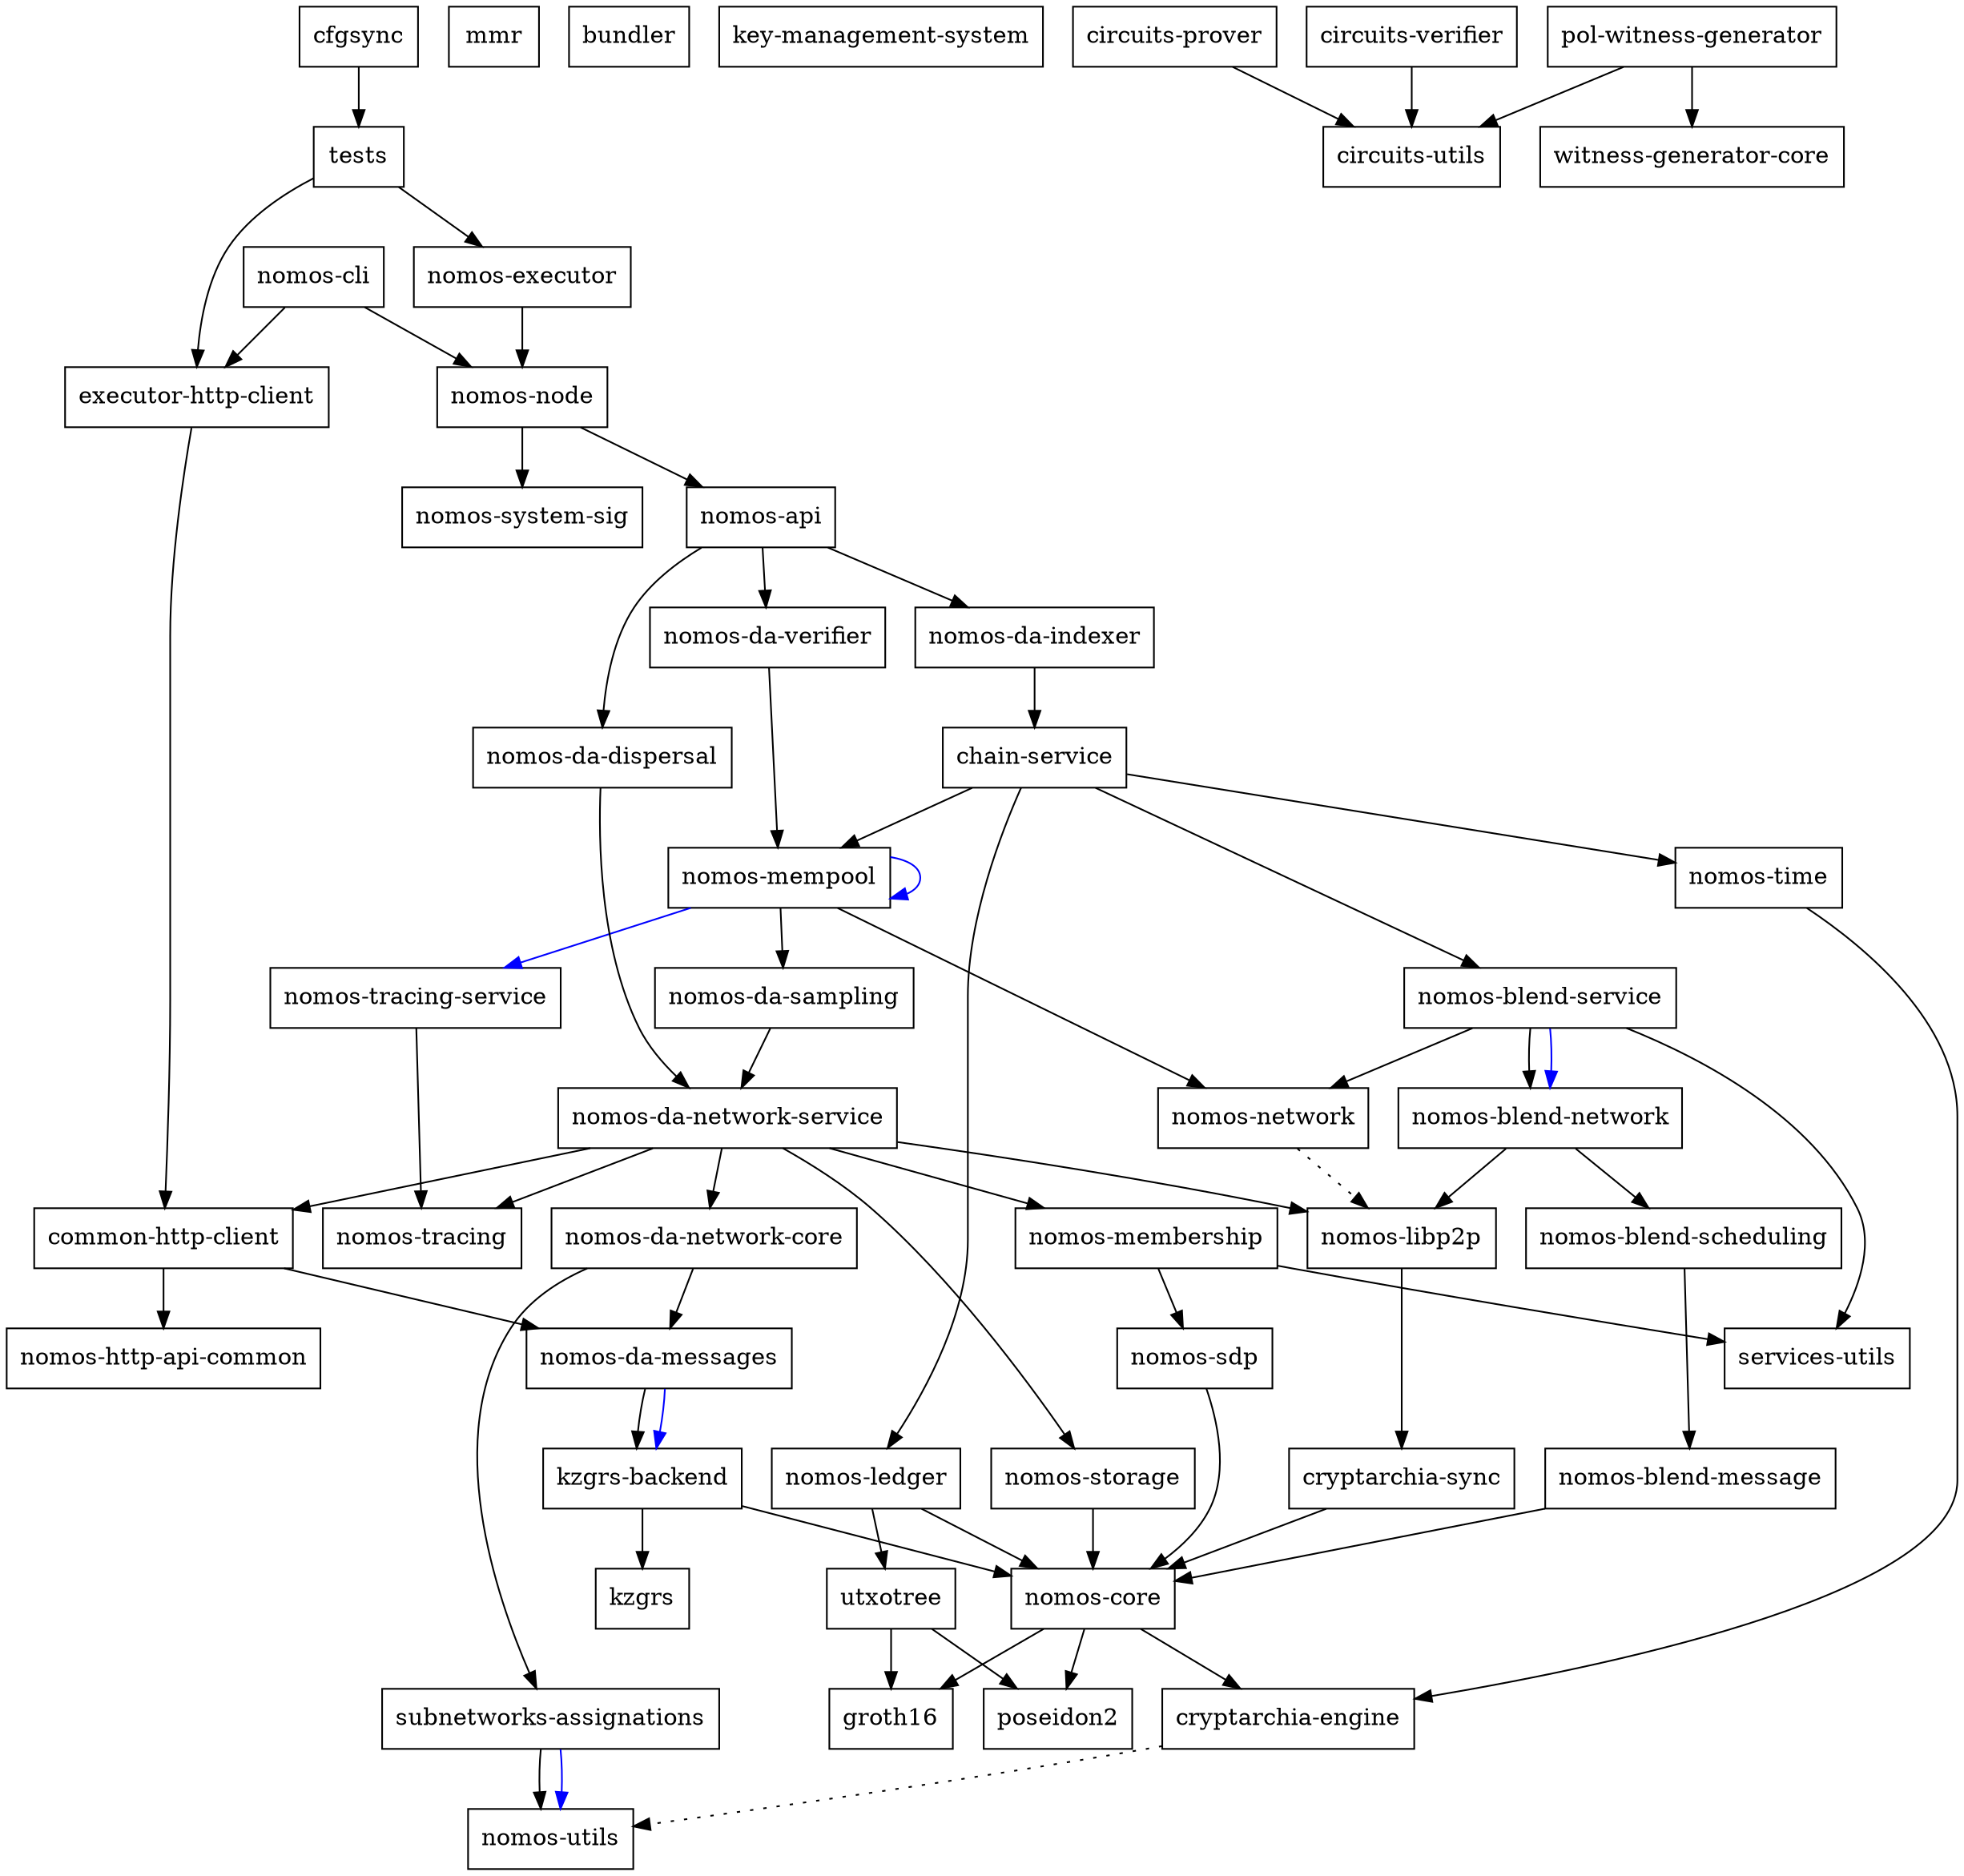 digraph {
    0 [ label = "cryptarchia-engine" shape = box]
    1 [ label = "nomos-utils" shape = box]
    2 [ label = "cryptarchia-sync" shape = box]
    3 [ label = "nomos-core" shape = box]
    4 [ label = "groth16" shape = box]
    5 [ label = "poseidon2" shape = box]
    6 [ label = "nomos-ledger" shape = box]
    7 [ label = "utxotree" shape = box]
    8 [ label = "mmr" shape = box]
    9 [ label = "nomos-http-api-common" shape = box]
    10 [ label = "nomos-executor" shape = box]
    11 [ label = "kzgrs-backend" shape = box]
    12 [ label = "kzgrs" shape = box]
    13 [ label = "nomos-api" shape = box]
    14 [ label = "chain-service" shape = box]
    15 [ label = "nomos-blend-service" shape = box]
    16 [ label = "nomos-blend-message" shape = box]
    17 [ label = "nomos-blend-network" shape = box]
    18 [ label = "nomos-blend-scheduling" shape = box]
    19 [ label = "nomos-libp2p" shape = box]
    20 [ label = "nomos-network" shape = box]
    21 [ label = "services-utils" shape = box]
    22 [ label = "nomos-da-sampling" shape = box]
    23 [ label = "nomos-da-network-core" shape = box]
    24 [ label = "nomos-da-messages" shape = box]
    25 [ label = "subnetworks-assignations" shape = box]
    26 [ label = "nomos-da-network-service" shape = box]
    27 [ label = "common-http-client" shape = box]
    28 [ label = "nomos-membership" shape = box]
    29 [ label = "nomos-sdp" shape = box]
    30 [ label = "nomos-storage" shape = box]
    31 [ label = "nomos-tracing" shape = box]
    32 [ label = "nomos-mempool" shape = box]
    33 [ label = "nomos-tracing-service" shape = box]
    34 [ label = "nomos-time" shape = box]
    35 [ label = "nomos-da-dispersal" shape = box]
    36 [ label = "nomos-da-indexer" shape = box]
    37 [ label = "nomos-da-verifier" shape = box]
    38 [ label = "nomos-node" shape = box]
    39 [ label = "nomos-system-sig" shape = box]
    40 [ label = "executor-http-client" shape = box]
    41 [ label = "bundler" shape = box]
    42 [ label = "nomos-cli" shape = box]
    43 [ label = "key-management-system" shape = box]
    44 [ label = "cfgsync" shape = box]
    45 [ label = "tests" shape = box]
    46 [ label = "circuits-prover" shape = box]
    47 [ label = "circuits-utils" shape = box]
    48 [ label = "circuits-verifier" shape = box]
    49 [ label = "witness-generator-core" shape = box]
    50 [ label = "pol-witness-generator" shape = box]
    0 -> 1 [ style = dotted]
    2 -> 3 [ ]
    3 -> 0 [ ]
    3 -> 4 [ ]
    3 -> 5 [ ]
    6 -> 3 [ ]
    6 -> 7 [ ]
    7 -> 4 [ ]
    7 -> 5 [ ]
    10 -> 38 [ ]
    11 -> 12 [ ]
    11 -> 3 [ ]
    13 -> 35 [ ]
    13 -> 36 [ ]
    13 -> 37 [ ]
    14 -> 15 [ ]
    14 -> 6 [ ]
    14 -> 32 [ ]
    14 -> 34 [ ]
    15 -> 17 [ ]
    15 -> 17 [ color = blue]
    15 -> 20 [ ]
    15 -> 21 [ ]
    16 -> 3 [ ]
    17 -> 18 [ ]
    17 -> 19 [ ]
    18 -> 16 [ ]
    19 -> 2 [ ]
    20 -> 19 [ style = dotted]
    22 -> 26 [ ]
    23 -> 24 [ ]
    23 -> 25 [ ]
    24 -> 11 [ ]
    24 -> 11 [ color = blue]
    25 -> 1 [ ]
    25 -> 1 [ color = blue]
    26 -> 27 [ ]
    26 -> 23 [ ]
    26 -> 19 [ ]
    26 -> 28 [ ]
    26 -> 30 [ ]
    26 -> 31 [ ]
    27 -> 24 [ ]
    27 -> 9 [ ]
    28 -> 29 [ ]
    28 -> 21 [ ]
    29 -> 3 [ ]
    30 -> 3 [ ]
    32 -> 22 [ ]
    32 -> 32 [ color = blue]
    32 -> 20 [ ]
    32 -> 33 [ color = blue]
    33 -> 31 [ ]
    34 -> 0 [ ]
    35 -> 26 [ ]
    36 -> 14 [ ]
    37 -> 32 [ ]
    38 -> 13 [ ]
    38 -> 39 [ ]
    40 -> 27 [ ]
    42 -> 40 [ ]
    42 -> 38 [ ]
    44 -> 45 [ ]
    45 -> 40 [ ]
    45 -> 10 [ ]
    46 -> 47 [ ]
    48 -> 47 [ ]
    50 -> 47 [ ]
    50 -> 49 [ ]
}

